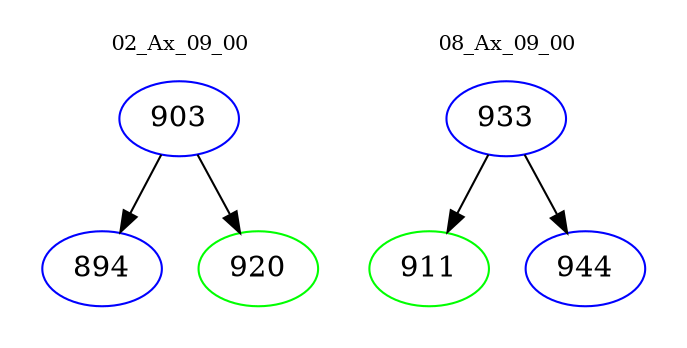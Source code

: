 digraph{
subgraph cluster_0 {
color = white
label = "02_Ax_09_00";
fontsize=10;
T0_903 [label="903", color="blue"]
T0_903 -> T0_894 [color="black"]
T0_894 [label="894", color="blue"]
T0_903 -> T0_920 [color="black"]
T0_920 [label="920", color="green"]
}
subgraph cluster_1 {
color = white
label = "08_Ax_09_00";
fontsize=10;
T1_933 [label="933", color="blue"]
T1_933 -> T1_911 [color="black"]
T1_911 [label="911", color="green"]
T1_933 -> T1_944 [color="black"]
T1_944 [label="944", color="blue"]
}
}

